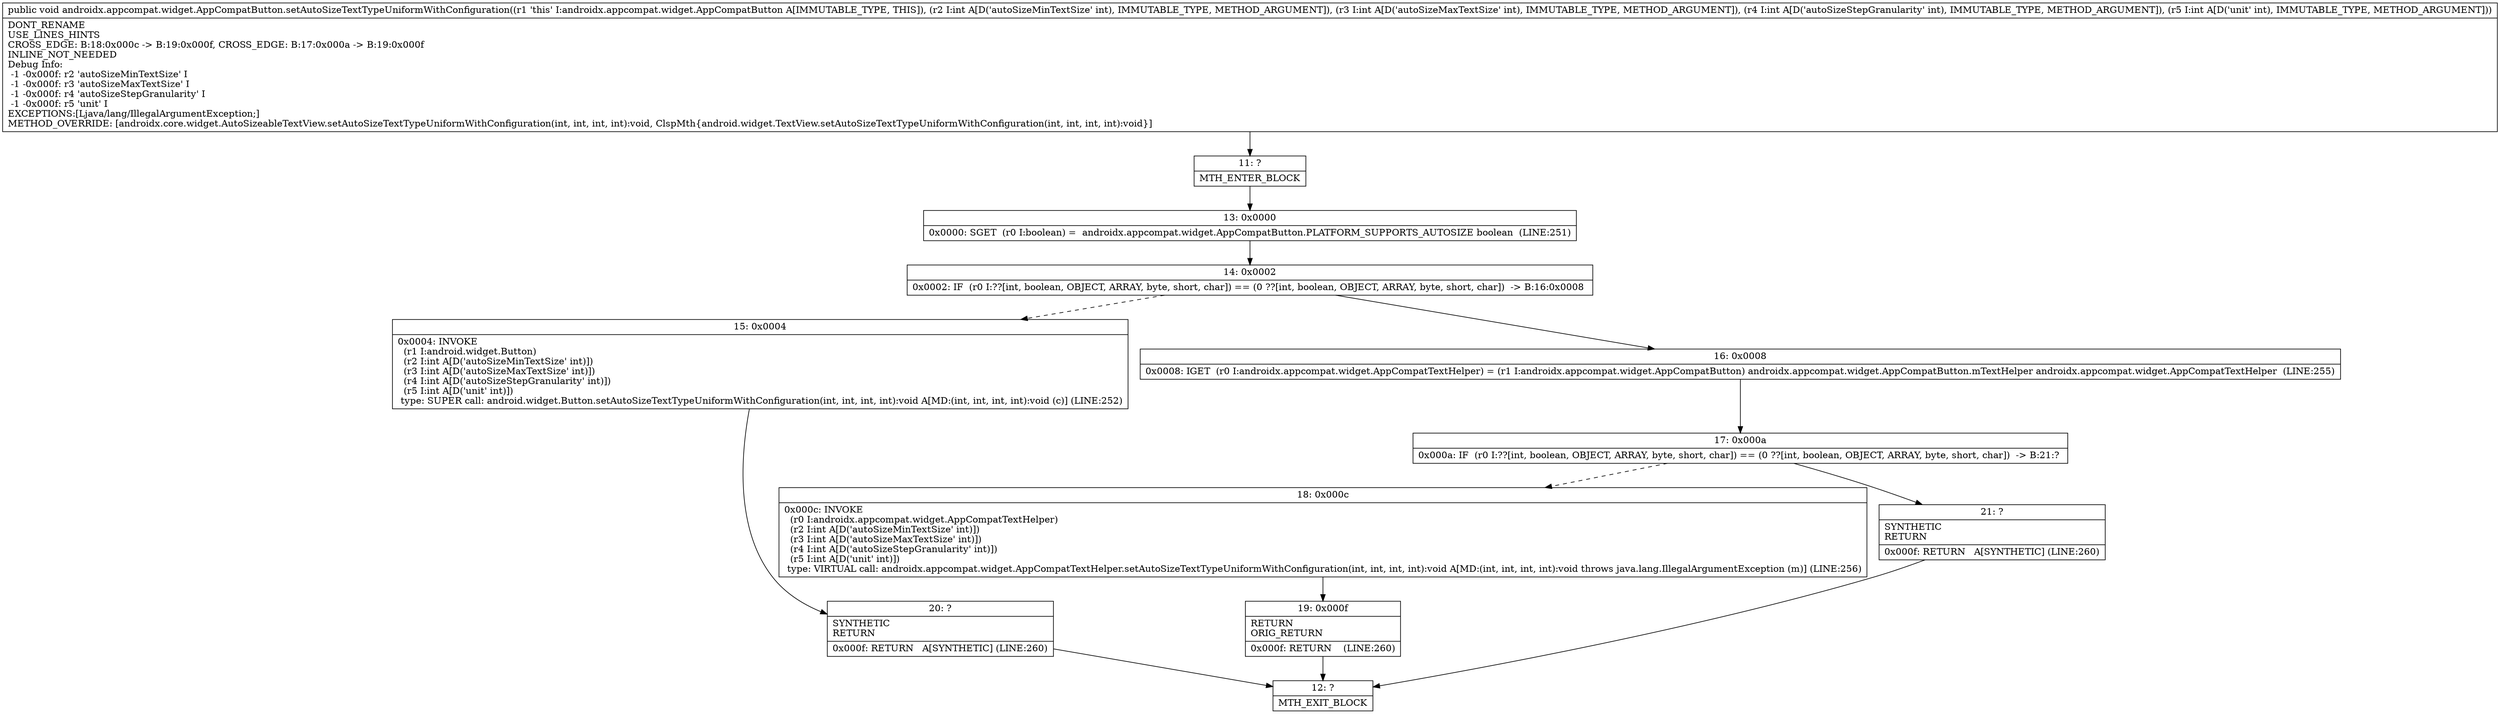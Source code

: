 digraph "CFG forandroidx.appcompat.widget.AppCompatButton.setAutoSizeTextTypeUniformWithConfiguration(IIII)V" {
Node_11 [shape=record,label="{11\:\ ?|MTH_ENTER_BLOCK\l}"];
Node_13 [shape=record,label="{13\:\ 0x0000|0x0000: SGET  (r0 I:boolean) =  androidx.appcompat.widget.AppCompatButton.PLATFORM_SUPPORTS_AUTOSIZE boolean  (LINE:251)\l}"];
Node_14 [shape=record,label="{14\:\ 0x0002|0x0002: IF  (r0 I:??[int, boolean, OBJECT, ARRAY, byte, short, char]) == (0 ??[int, boolean, OBJECT, ARRAY, byte, short, char])  \-\> B:16:0x0008 \l}"];
Node_15 [shape=record,label="{15\:\ 0x0004|0x0004: INVOKE  \l  (r1 I:android.widget.Button)\l  (r2 I:int A[D('autoSizeMinTextSize' int)])\l  (r3 I:int A[D('autoSizeMaxTextSize' int)])\l  (r4 I:int A[D('autoSizeStepGranularity' int)])\l  (r5 I:int A[D('unit' int)])\l type: SUPER call: android.widget.Button.setAutoSizeTextTypeUniformWithConfiguration(int, int, int, int):void A[MD:(int, int, int, int):void (c)] (LINE:252)\l}"];
Node_20 [shape=record,label="{20\:\ ?|SYNTHETIC\lRETURN\l|0x000f: RETURN   A[SYNTHETIC] (LINE:260)\l}"];
Node_12 [shape=record,label="{12\:\ ?|MTH_EXIT_BLOCK\l}"];
Node_16 [shape=record,label="{16\:\ 0x0008|0x0008: IGET  (r0 I:androidx.appcompat.widget.AppCompatTextHelper) = (r1 I:androidx.appcompat.widget.AppCompatButton) androidx.appcompat.widget.AppCompatButton.mTextHelper androidx.appcompat.widget.AppCompatTextHelper  (LINE:255)\l}"];
Node_17 [shape=record,label="{17\:\ 0x000a|0x000a: IF  (r0 I:??[int, boolean, OBJECT, ARRAY, byte, short, char]) == (0 ??[int, boolean, OBJECT, ARRAY, byte, short, char])  \-\> B:21:? \l}"];
Node_18 [shape=record,label="{18\:\ 0x000c|0x000c: INVOKE  \l  (r0 I:androidx.appcompat.widget.AppCompatTextHelper)\l  (r2 I:int A[D('autoSizeMinTextSize' int)])\l  (r3 I:int A[D('autoSizeMaxTextSize' int)])\l  (r4 I:int A[D('autoSizeStepGranularity' int)])\l  (r5 I:int A[D('unit' int)])\l type: VIRTUAL call: androidx.appcompat.widget.AppCompatTextHelper.setAutoSizeTextTypeUniformWithConfiguration(int, int, int, int):void A[MD:(int, int, int, int):void throws java.lang.IllegalArgumentException (m)] (LINE:256)\l}"];
Node_19 [shape=record,label="{19\:\ 0x000f|RETURN\lORIG_RETURN\l|0x000f: RETURN    (LINE:260)\l}"];
Node_21 [shape=record,label="{21\:\ ?|SYNTHETIC\lRETURN\l|0x000f: RETURN   A[SYNTHETIC] (LINE:260)\l}"];
MethodNode[shape=record,label="{public void androidx.appcompat.widget.AppCompatButton.setAutoSizeTextTypeUniformWithConfiguration((r1 'this' I:androidx.appcompat.widget.AppCompatButton A[IMMUTABLE_TYPE, THIS]), (r2 I:int A[D('autoSizeMinTextSize' int), IMMUTABLE_TYPE, METHOD_ARGUMENT]), (r3 I:int A[D('autoSizeMaxTextSize' int), IMMUTABLE_TYPE, METHOD_ARGUMENT]), (r4 I:int A[D('autoSizeStepGranularity' int), IMMUTABLE_TYPE, METHOD_ARGUMENT]), (r5 I:int A[D('unit' int), IMMUTABLE_TYPE, METHOD_ARGUMENT]))  | DONT_RENAME\lUSE_LINES_HINTS\lCROSS_EDGE: B:18:0x000c \-\> B:19:0x000f, CROSS_EDGE: B:17:0x000a \-\> B:19:0x000f\lINLINE_NOT_NEEDED\lDebug Info:\l  \-1 \-0x000f: r2 'autoSizeMinTextSize' I\l  \-1 \-0x000f: r3 'autoSizeMaxTextSize' I\l  \-1 \-0x000f: r4 'autoSizeStepGranularity' I\l  \-1 \-0x000f: r5 'unit' I\lEXCEPTIONS:[Ljava\/lang\/IllegalArgumentException;]\lMETHOD_OVERRIDE: [androidx.core.widget.AutoSizeableTextView.setAutoSizeTextTypeUniformWithConfiguration(int, int, int, int):void, ClspMth\{android.widget.TextView.setAutoSizeTextTypeUniformWithConfiguration(int, int, int, int):void\}]\l}"];
MethodNode -> Node_11;Node_11 -> Node_13;
Node_13 -> Node_14;
Node_14 -> Node_15[style=dashed];
Node_14 -> Node_16;
Node_15 -> Node_20;
Node_20 -> Node_12;
Node_16 -> Node_17;
Node_17 -> Node_18[style=dashed];
Node_17 -> Node_21;
Node_18 -> Node_19;
Node_19 -> Node_12;
Node_21 -> Node_12;
}

